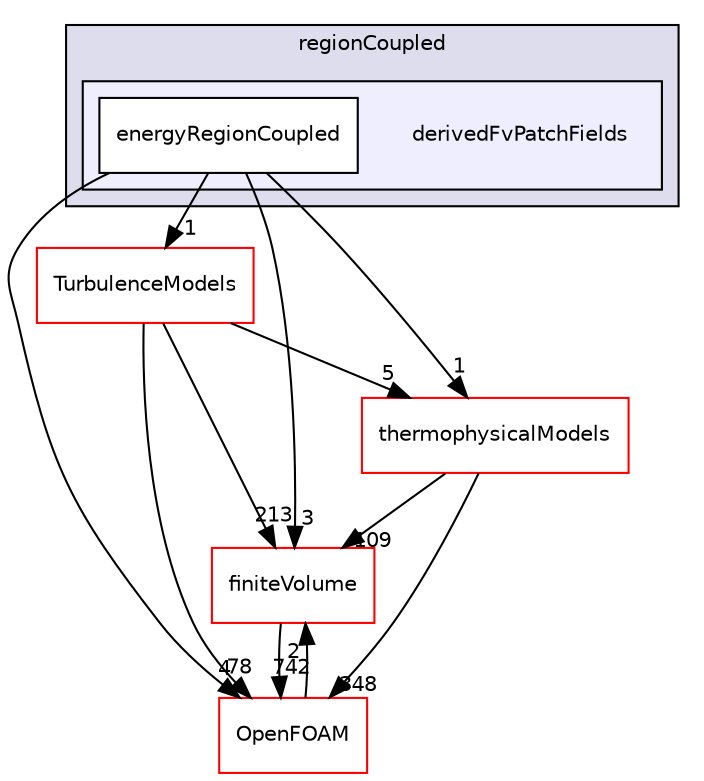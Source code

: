 digraph "src/regionCoupled/derivedFvPatchFields" {
  bgcolor=transparent;
  compound=true
  node [ fontsize="10", fontname="Helvetica"];
  edge [ labelfontsize="10", labelfontname="Helvetica"];
  subgraph clusterdir_fc4223bde3e095374defb19697548585 {
    graph [ bgcolor="#ddddee", pencolor="black", label="regionCoupled" fontname="Helvetica", fontsize="10", URL="dir_fc4223bde3e095374defb19697548585.html"]
  subgraph clusterdir_2c4dc04eea775d6f93f3b98295e349b0 {
    graph [ bgcolor="#eeeeff", pencolor="black", label="" URL="dir_2c4dc04eea775d6f93f3b98295e349b0.html"];
    dir_2c4dc04eea775d6f93f3b98295e349b0 [shape=plaintext label="derivedFvPatchFields"];
    dir_ae7796499f2a6cbd646e67c7e600c4fd [shape=box label="energyRegionCoupled" color="black" fillcolor="white" style="filled" URL="dir_ae7796499f2a6cbd646e67c7e600c4fd.html"];
  }
  }
  dir_9bd15774b555cf7259a6fa18f99fe99b [shape=box label="finiteVolume" color="red" URL="dir_9bd15774b555cf7259a6fa18f99fe99b.html"];
  dir_1eda626aeac0f0ad2848c36acaa5d501 [shape=box label="TurbulenceModels" color="red" URL="dir_1eda626aeac0f0ad2848c36acaa5d501.html"];
  dir_2778d089ec5c4f66810b11f753867003 [shape=box label="thermophysicalModels" color="red" URL="dir_2778d089ec5c4f66810b11f753867003.html"];
  dir_c5473ff19b20e6ec4dfe5c310b3778a8 [shape=box label="OpenFOAM" color="red" URL="dir_c5473ff19b20e6ec4dfe5c310b3778a8.html"];
  dir_9bd15774b555cf7259a6fa18f99fe99b->dir_c5473ff19b20e6ec4dfe5c310b3778a8 [headlabel="742", labeldistance=1.5 headhref="dir_000867_001929.html"];
  dir_1eda626aeac0f0ad2848c36acaa5d501->dir_9bd15774b555cf7259a6fa18f99fe99b [headlabel="213", labeldistance=1.5 headhref="dir_003046_000867.html"];
  dir_1eda626aeac0f0ad2848c36acaa5d501->dir_2778d089ec5c4f66810b11f753867003 [headlabel="5", labeldistance=1.5 headhref="dir_003046_001210.html"];
  dir_1eda626aeac0f0ad2848c36acaa5d501->dir_c5473ff19b20e6ec4dfe5c310b3778a8 [headlabel="78", labeldistance=1.5 headhref="dir_003046_001929.html"];
  dir_2778d089ec5c4f66810b11f753867003->dir_9bd15774b555cf7259a6fa18f99fe99b [headlabel="109", labeldistance=1.5 headhref="dir_001210_000867.html"];
  dir_2778d089ec5c4f66810b11f753867003->dir_c5473ff19b20e6ec4dfe5c310b3778a8 [headlabel="348", labeldistance=1.5 headhref="dir_001210_001929.html"];
  dir_ae7796499f2a6cbd646e67c7e600c4fd->dir_9bd15774b555cf7259a6fa18f99fe99b [headlabel="3", labeldistance=1.5 headhref="dir_002511_000867.html"];
  dir_ae7796499f2a6cbd646e67c7e600c4fd->dir_1eda626aeac0f0ad2848c36acaa5d501 [headlabel="1", labeldistance=1.5 headhref="dir_002511_003046.html"];
  dir_ae7796499f2a6cbd646e67c7e600c4fd->dir_2778d089ec5c4f66810b11f753867003 [headlabel="1", labeldistance=1.5 headhref="dir_002511_001210.html"];
  dir_ae7796499f2a6cbd646e67c7e600c4fd->dir_c5473ff19b20e6ec4dfe5c310b3778a8 [headlabel="4", labeldistance=1.5 headhref="dir_002511_001929.html"];
  dir_c5473ff19b20e6ec4dfe5c310b3778a8->dir_9bd15774b555cf7259a6fa18f99fe99b [headlabel="2", labeldistance=1.5 headhref="dir_001929_000867.html"];
}
